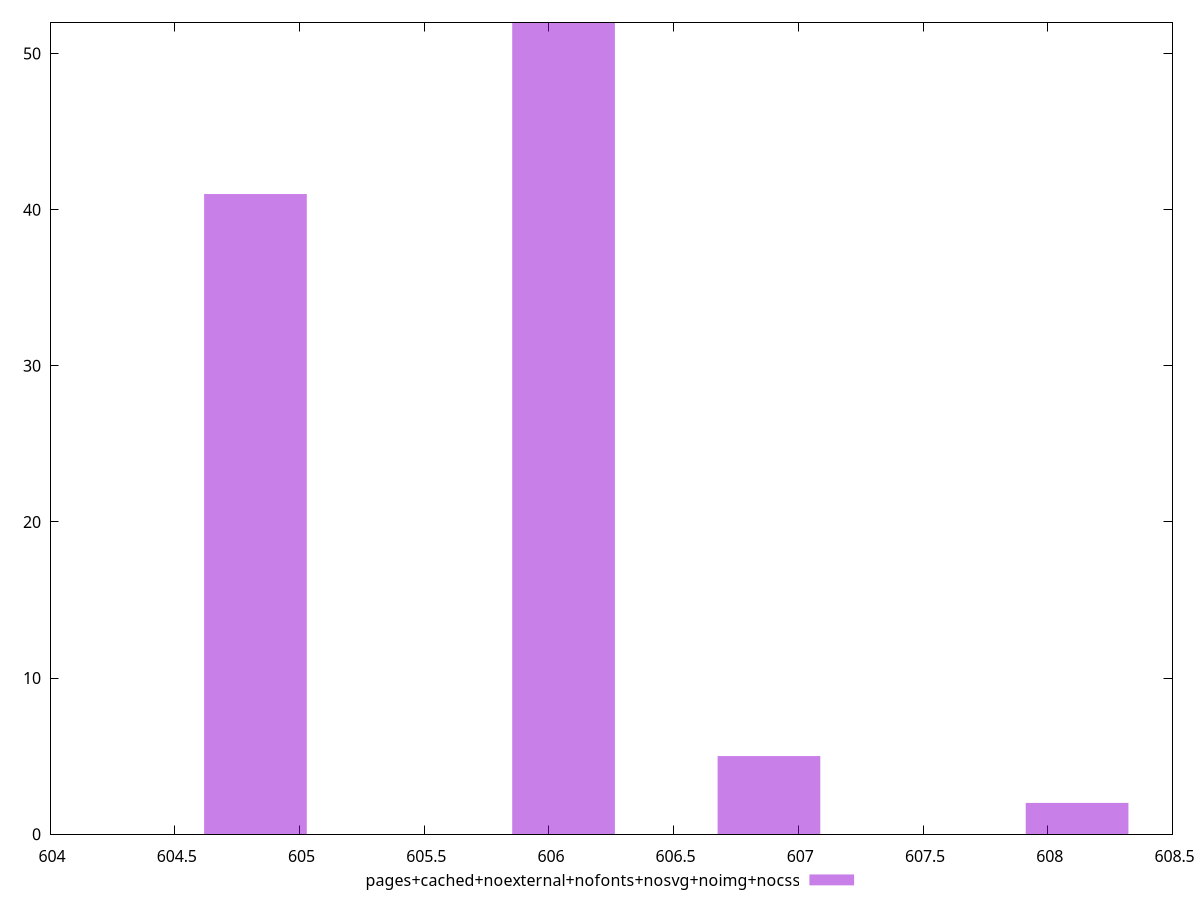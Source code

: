 $_pagesCachedNoexternalNofontsNosvgNoimgNocss <<EOF
604.823636092662 41
606.0588102984333 52
608.1174339747188 2
606.8822597689475 5
EOF
set key outside below
set terminal pngcairo
set output "report_00004_2020-11-02T20-21-41.718Z/uses-rel-preload/pages+cached+noexternal+nofonts+nosvg+noimg+nocss//raw_hist.png"
set yrange [0:52]
set boxwidth 0.41172473525708786
set style fill transparent solid 0.5 noborder
plot $_pagesCachedNoexternalNofontsNosvgNoimgNocss title "pages+cached+noexternal+nofonts+nosvg+noimg+nocss" with boxes ,